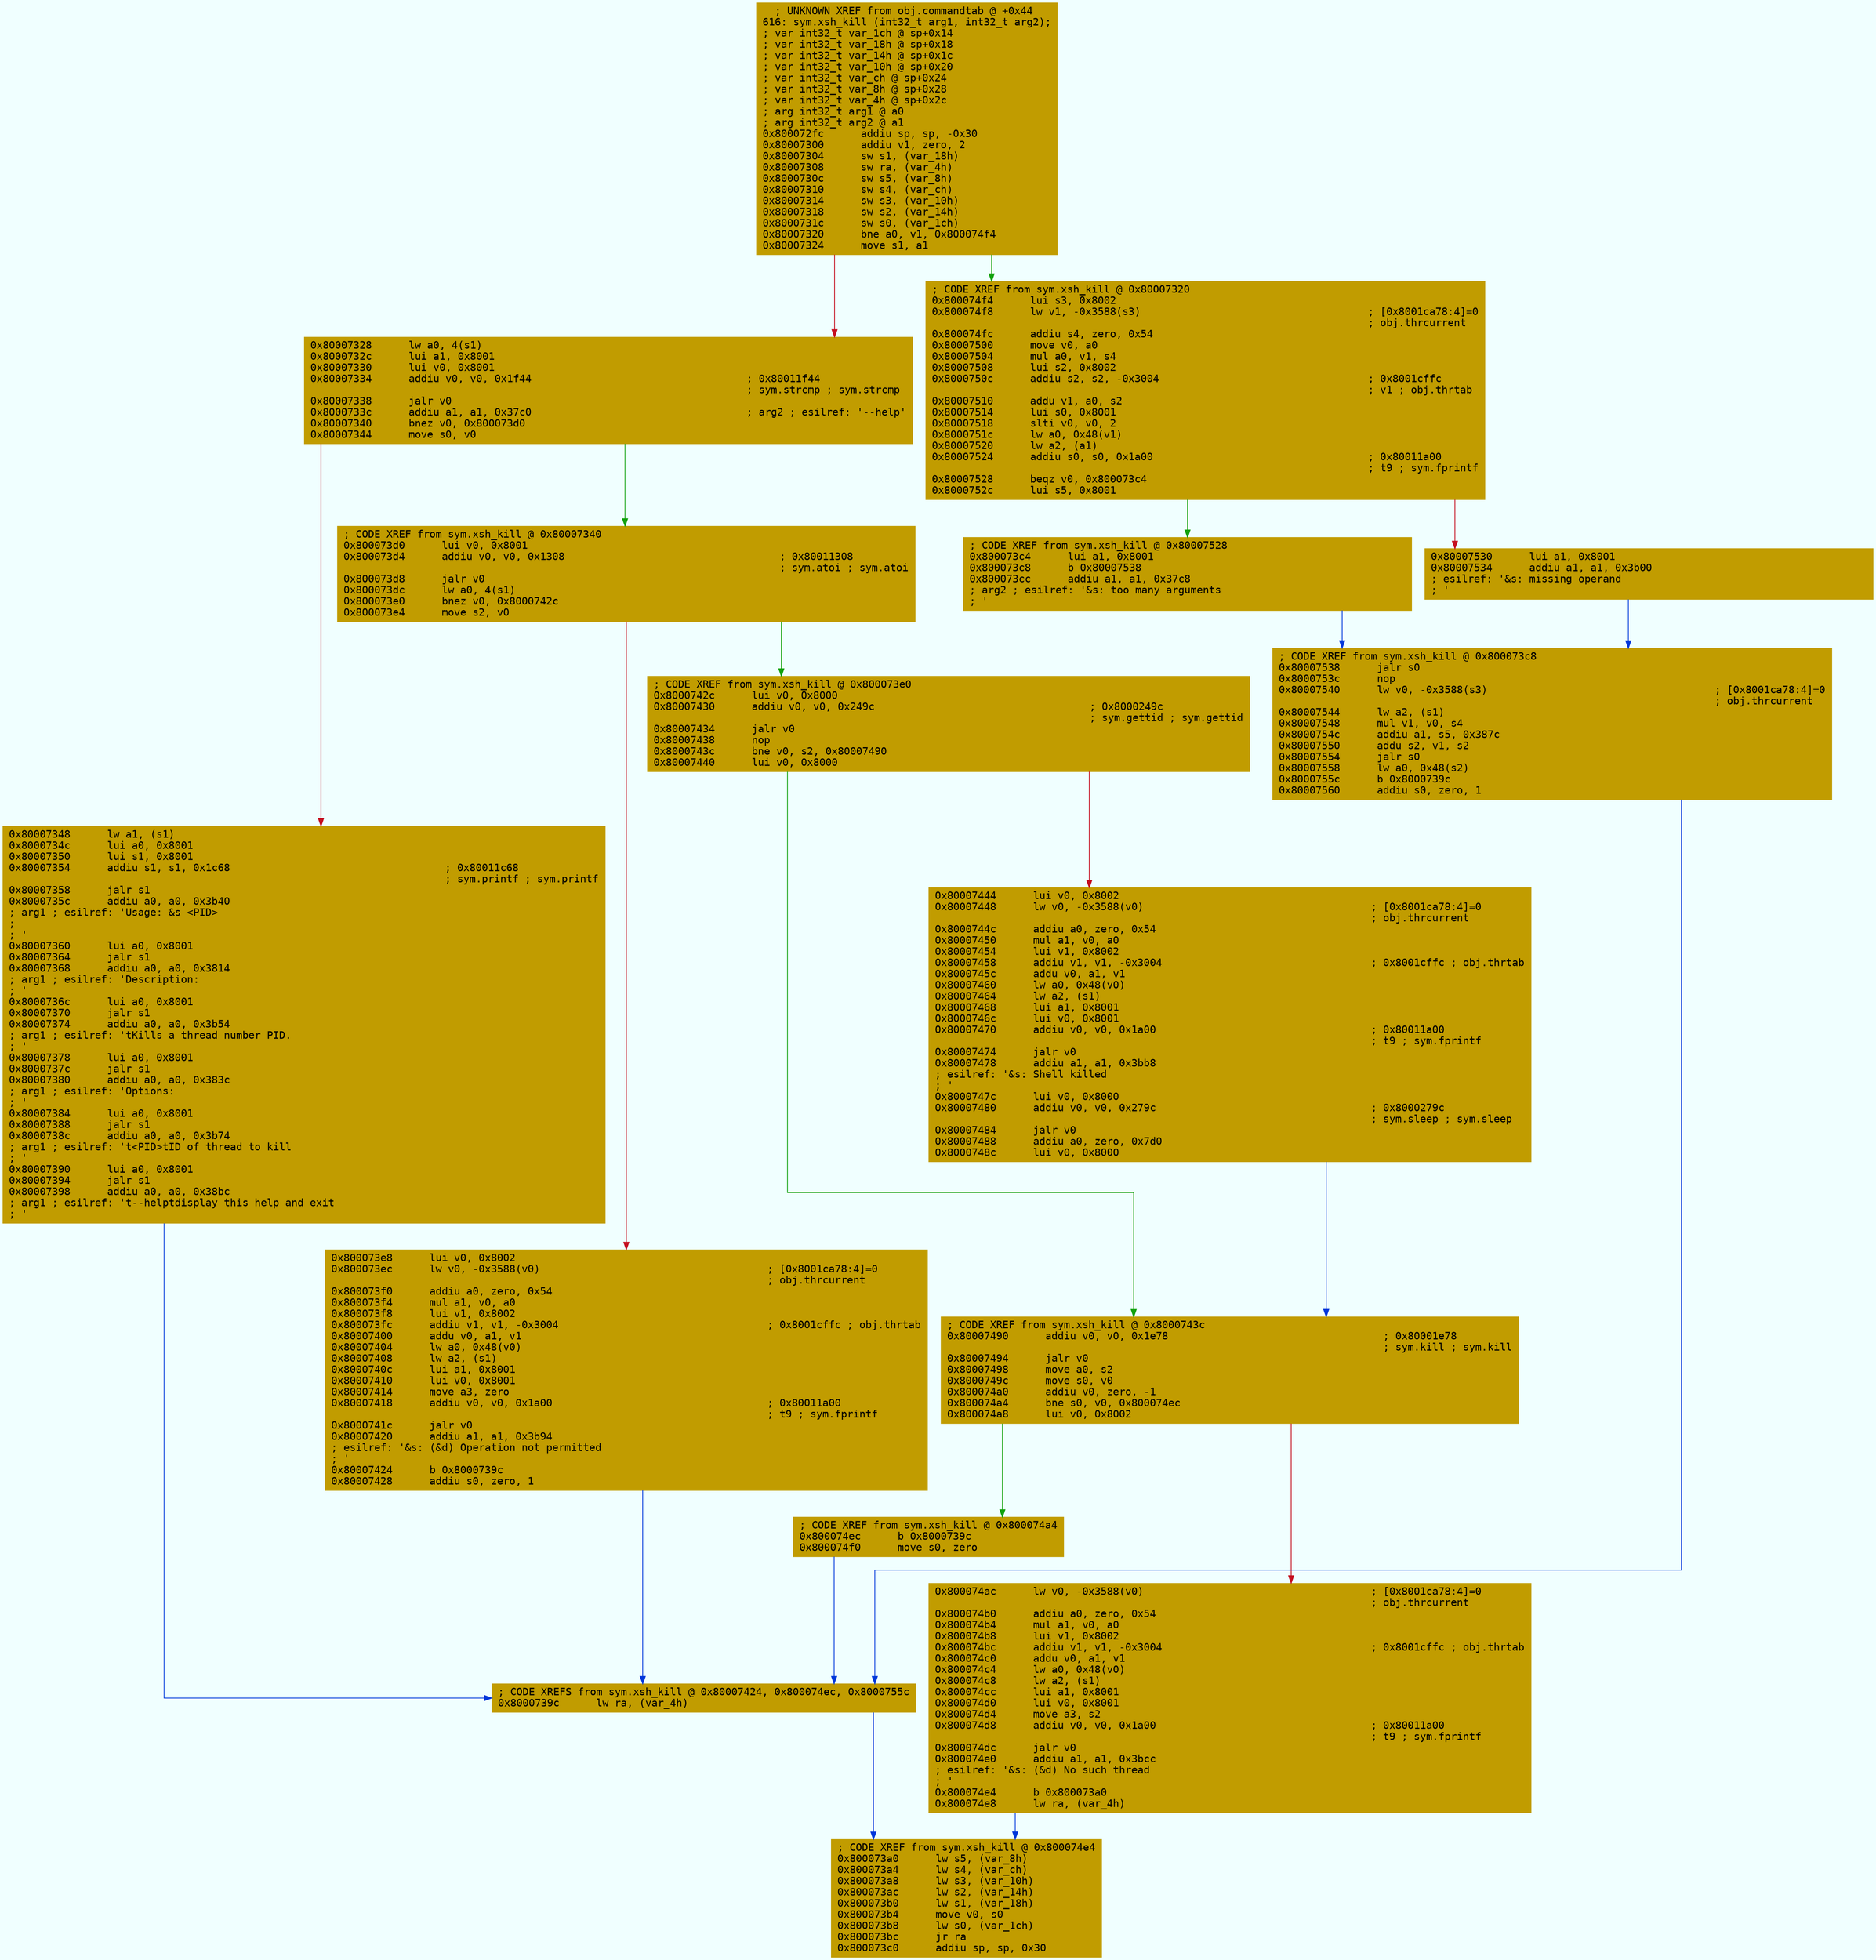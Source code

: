 digraph code {
	graph [bgcolor=azure fontsize=8 fontname="Courier" splines="ortho"];
	node [fillcolor=gray style=filled shape=box];
	edge [arrowhead="normal"];
	"0x800072fc" [URL="sym.xsh_kill/0x800072fc", fillcolor="#c19c00",color="#c19c00", fontname="Courier",label="  ; UNKNOWN XREF from obj.commandtab @ +0x44\l616: sym.xsh_kill (int32_t arg1, int32_t arg2);\l; var int32_t var_1ch @ sp+0x14\l; var int32_t var_18h @ sp+0x18\l; var int32_t var_14h @ sp+0x1c\l; var int32_t var_10h @ sp+0x20\l; var int32_t var_ch @ sp+0x24\l; var int32_t var_8h @ sp+0x28\l; var int32_t var_4h @ sp+0x2c\l; arg int32_t arg1 @ a0\l; arg int32_t arg2 @ a1\l0x800072fc      addiu sp, sp, -0x30\l0x80007300      addiu v1, zero, 2\l0x80007304      sw s1, (var_18h)\l0x80007308      sw ra, (var_4h)\l0x8000730c      sw s5, (var_8h)\l0x80007310      sw s4, (var_ch)\l0x80007314      sw s3, (var_10h)\l0x80007318      sw s2, (var_14h)\l0x8000731c      sw s0, (var_1ch)\l0x80007320      bne a0, v1, 0x800074f4\l0x80007324      move s1, a1\l"]
	"0x80007328" [URL="sym.xsh_kill/0x80007328", fillcolor="#c19c00",color="#c19c00", fontname="Courier",label="0x80007328      lw a0, 4(s1)\l0x8000732c      lui a1, 0x8001\l0x80007330      lui v0, 0x8001\l0x80007334      addiu v0, v0, 0x1f44                                   ; 0x80011f44\l                                                                       ; sym.strcmp ; sym.strcmp\l0x80007338      jalr v0\l0x8000733c      addiu a1, a1, 0x37c0                                   ; arg2 ; esilref: '--help'\l0x80007340      bnez v0, 0x800073d0\l0x80007344      move s0, v0\l"]
	"0x80007348" [URL="sym.xsh_kill/0x80007348", fillcolor="#c19c00",color="#c19c00", fontname="Courier",label="0x80007348      lw a1, (s1)\l0x8000734c      lui a0, 0x8001\l0x80007350      lui s1, 0x8001\l0x80007354      addiu s1, s1, 0x1c68                                   ; 0x80011c68\l                                                                       ; sym.printf ; sym.printf\l0x80007358      jalr s1\l0x8000735c      addiu a0, a0, 0x3b40                                   \l; arg1 ; esilref: 'Usage: &s <PID>\l; \l; '\l0x80007360      lui a0, 0x8001\l0x80007364      jalr s1\l0x80007368      addiu a0, a0, 0x3814                                   \l; arg1 ; esilref: 'Description:\l; '\l0x8000736c      lui a0, 0x8001\l0x80007370      jalr s1\l0x80007374      addiu a0, a0, 0x3b54                                   \l; arg1 ; esilref: '\tKills a thread number PID.\l; '\l0x80007378      lui a0, 0x8001\l0x8000737c      jalr s1\l0x80007380      addiu a0, a0, 0x383c                                   \l; arg1 ; esilref: 'Options:\l; '\l0x80007384      lui a0, 0x8001\l0x80007388      jalr s1\l0x8000738c      addiu a0, a0, 0x3b74                                   \l; arg1 ; esilref: '\t<PID>\tID of thread to kill\l; '\l0x80007390      lui a0, 0x8001\l0x80007394      jalr s1\l0x80007398      addiu a0, a0, 0x38bc                                   \l; arg1 ; esilref: '\t--help\tdisplay this help and exit\l; '\l"]
	"0x8000739c" [URL="sym.xsh_kill/0x8000739c", fillcolor="#c19c00",color="#c19c00", fontname="Courier",label="; CODE XREFS from sym.xsh_kill @ 0x80007424, 0x800074ec, 0x8000755c\l0x8000739c      lw ra, (var_4h)\l"]
	"0x800073a0" [URL="sym.xsh_kill/0x800073a0", fillcolor="#c19c00",color="#c19c00", fontname="Courier",label="; CODE XREF from sym.xsh_kill @ 0x800074e4\l0x800073a0      lw s5, (var_8h)\l0x800073a4      lw s4, (var_ch)\l0x800073a8      lw s3, (var_10h)\l0x800073ac      lw s2, (var_14h)\l0x800073b0      lw s1, (var_18h)\l0x800073b4      move v0, s0\l0x800073b8      lw s0, (var_1ch)\l0x800073bc      jr ra\l0x800073c0      addiu sp, sp, 0x30\l"]
	"0x800073c4" [URL="sym.xsh_kill/0x800073c4", fillcolor="#c19c00",color="#c19c00", fontname="Courier",label="; CODE XREF from sym.xsh_kill @ 0x80007528\l0x800073c4      lui a1, 0x8001\l0x800073c8      b 0x80007538\l0x800073cc      addiu a1, a1, 0x37c8                                   \l; arg2 ; esilref: '&s: too many arguments\l; '\l"]
	"0x800073d0" [URL="sym.xsh_kill/0x800073d0", fillcolor="#c19c00",color="#c19c00", fontname="Courier",label="; CODE XREF from sym.xsh_kill @ 0x80007340\l0x800073d0      lui v0, 0x8001\l0x800073d4      addiu v0, v0, 0x1308                                   ; 0x80011308\l                                                                       ; sym.atoi ; sym.atoi\l0x800073d8      jalr v0\l0x800073dc      lw a0, 4(s1)\l0x800073e0      bnez v0, 0x8000742c\l0x800073e4      move s2, v0\l"]
	"0x800073e8" [URL="sym.xsh_kill/0x800073e8", fillcolor="#c19c00",color="#c19c00", fontname="Courier",label="0x800073e8      lui v0, 0x8002\l0x800073ec      lw v0, -0x3588(v0)                                     ; [0x8001ca78:4]=0\l                                                                       ; obj.thrcurrent\l0x800073f0      addiu a0, zero, 0x54\l0x800073f4      mul a1, v0, a0\l0x800073f8      lui v1, 0x8002\l0x800073fc      addiu v1, v1, -0x3004                                  ; 0x8001cffc ; obj.thrtab\l0x80007400      addu v0, a1, v1\l0x80007404      lw a0, 0x48(v0)\l0x80007408      lw a2, (s1)\l0x8000740c      lui a1, 0x8001\l0x80007410      lui v0, 0x8001\l0x80007414      move a3, zero\l0x80007418      addiu v0, v0, 0x1a00                                   ; 0x80011a00\l                                                                       ; t9 ; sym.fprintf\l0x8000741c      jalr v0\l0x80007420      addiu a1, a1, 0x3b94                                   \l; esilref: '&s: (&d) Operation not permitted\l; '\l0x80007424      b 0x8000739c\l0x80007428      addiu s0, zero, 1\l"]
	"0x8000742c" [URL="sym.xsh_kill/0x8000742c", fillcolor="#c19c00",color="#c19c00", fontname="Courier",label="; CODE XREF from sym.xsh_kill @ 0x800073e0\l0x8000742c      lui v0, 0x8000\l0x80007430      addiu v0, v0, 0x249c                                   ; 0x8000249c\l                                                                       ; sym.gettid ; sym.gettid\l0x80007434      jalr v0\l0x80007438      nop\l0x8000743c      bne v0, s2, 0x80007490\l0x80007440      lui v0, 0x8000\l"]
	"0x80007444" [URL="sym.xsh_kill/0x80007444", fillcolor="#c19c00",color="#c19c00", fontname="Courier",label="0x80007444      lui v0, 0x8002\l0x80007448      lw v0, -0x3588(v0)                                     ; [0x8001ca78:4]=0\l                                                                       ; obj.thrcurrent\l0x8000744c      addiu a0, zero, 0x54\l0x80007450      mul a1, v0, a0\l0x80007454      lui v1, 0x8002\l0x80007458      addiu v1, v1, -0x3004                                  ; 0x8001cffc ; obj.thrtab\l0x8000745c      addu v0, a1, v1\l0x80007460      lw a0, 0x48(v0)\l0x80007464      lw a2, (s1)\l0x80007468      lui a1, 0x8001\l0x8000746c      lui v0, 0x8001\l0x80007470      addiu v0, v0, 0x1a00                                   ; 0x80011a00\l                                                                       ; t9 ; sym.fprintf\l0x80007474      jalr v0\l0x80007478      addiu a1, a1, 0x3bb8                                   \l; esilref: '&s: Shell killed\l; '\l0x8000747c      lui v0, 0x8000\l0x80007480      addiu v0, v0, 0x279c                                   ; 0x8000279c\l                                                                       ; sym.sleep ; sym.sleep\l0x80007484      jalr v0\l0x80007488      addiu a0, zero, 0x7d0\l0x8000748c      lui v0, 0x8000\l"]
	"0x80007490" [URL="sym.xsh_kill/0x80007490", fillcolor="#c19c00",color="#c19c00", fontname="Courier",label="; CODE XREF from sym.xsh_kill @ 0x8000743c\l0x80007490      addiu v0, v0, 0x1e78                                   ; 0x80001e78\l                                                                       ; sym.kill ; sym.kill\l0x80007494      jalr v0\l0x80007498      move a0, s2\l0x8000749c      move s0, v0\l0x800074a0      addiu v0, zero, -1\l0x800074a4      bne s0, v0, 0x800074ec\l0x800074a8      lui v0, 0x8002\l"]
	"0x800074ac" [URL="sym.xsh_kill/0x800074ac", fillcolor="#c19c00",color="#c19c00", fontname="Courier",label="0x800074ac      lw v0, -0x3588(v0)                                     ; [0x8001ca78:4]=0\l                                                                       ; obj.thrcurrent\l0x800074b0      addiu a0, zero, 0x54\l0x800074b4      mul a1, v0, a0\l0x800074b8      lui v1, 0x8002\l0x800074bc      addiu v1, v1, -0x3004                                  ; 0x8001cffc ; obj.thrtab\l0x800074c0      addu v0, a1, v1\l0x800074c4      lw a0, 0x48(v0)\l0x800074c8      lw a2, (s1)\l0x800074cc      lui a1, 0x8001\l0x800074d0      lui v0, 0x8001\l0x800074d4      move a3, s2\l0x800074d8      addiu v0, v0, 0x1a00                                   ; 0x80011a00\l                                                                       ; t9 ; sym.fprintf\l0x800074dc      jalr v0\l0x800074e0      addiu a1, a1, 0x3bcc                                   \l; esilref: '&s: (&d) No such thread\l; '\l0x800074e4      b 0x800073a0\l0x800074e8      lw ra, (var_4h)\l"]
	"0x800074ec" [URL="sym.xsh_kill/0x800074ec", fillcolor="#c19c00",color="#c19c00", fontname="Courier",label="; CODE XREF from sym.xsh_kill @ 0x800074a4\l0x800074ec      b 0x8000739c\l0x800074f0      move s0, zero\l"]
	"0x800074f4" [URL="sym.xsh_kill/0x800074f4", fillcolor="#c19c00",color="#c19c00", fontname="Courier",label="; CODE XREF from sym.xsh_kill @ 0x80007320\l0x800074f4      lui s3, 0x8002\l0x800074f8      lw v1, -0x3588(s3)                                     ; [0x8001ca78:4]=0\l                                                                       ; obj.thrcurrent\l0x800074fc      addiu s4, zero, 0x54\l0x80007500      move v0, a0\l0x80007504      mul a0, v1, s4\l0x80007508      lui s2, 0x8002\l0x8000750c      addiu s2, s2, -0x3004                                  ; 0x8001cffc\l                                                                       ; v1 ; obj.thrtab\l0x80007510      addu v1, a0, s2\l0x80007514      lui s0, 0x8001\l0x80007518      slti v0, v0, 2\l0x8000751c      lw a0, 0x48(v1)\l0x80007520      lw a2, (a1)\l0x80007524      addiu s0, s0, 0x1a00                                   ; 0x80011a00\l                                                                       ; t9 ; sym.fprintf\l0x80007528      beqz v0, 0x800073c4\l0x8000752c      lui s5, 0x8001\l"]
	"0x80007530" [URL="sym.xsh_kill/0x80007530", fillcolor="#c19c00",color="#c19c00", fontname="Courier",label="0x80007530      lui a1, 0x8001\l0x80007534      addiu a1, a1, 0x3b00                                   \l; esilref: '&s: missing operand\l; '\l"]
	"0x80007538" [URL="sym.xsh_kill/0x80007538", fillcolor="#c19c00",color="#c19c00", fontname="Courier",label="; CODE XREF from sym.xsh_kill @ 0x800073c8\l0x80007538      jalr s0\l0x8000753c      nop\l0x80007540      lw v0, -0x3588(s3)                                     ; [0x8001ca78:4]=0\l                                                                       ; obj.thrcurrent\l0x80007544      lw a2, (s1)\l0x80007548      mul v1, v0, s4\l0x8000754c      addiu a1, s5, 0x387c\l0x80007550      addu s2, v1, s2\l0x80007554      jalr s0\l0x80007558      lw a0, 0x48(s2)\l0x8000755c      b 0x8000739c\l0x80007560      addiu s0, zero, 1\l"]
        "0x800072fc" -> "0x800074f4" [color="#13a10e"];
        "0x800072fc" -> "0x80007328" [color="#c50f1f"];
        "0x80007328" -> "0x800073d0" [color="#13a10e"];
        "0x80007328" -> "0x80007348" [color="#c50f1f"];
        "0x80007348" -> "0x8000739c" [color="#0037da"];
        "0x8000739c" -> "0x800073a0" [color="#0037da"];
        "0x800073c4" -> "0x80007538" [color="#0037da"];
        "0x800073d0" -> "0x8000742c" [color="#13a10e"];
        "0x800073d0" -> "0x800073e8" [color="#c50f1f"];
        "0x800073e8" -> "0x8000739c" [color="#0037da"];
        "0x8000742c" -> "0x80007490" [color="#13a10e"];
        "0x8000742c" -> "0x80007444" [color="#c50f1f"];
        "0x80007444" -> "0x80007490" [color="#0037da"];
        "0x80007490" -> "0x800074ec" [color="#13a10e"];
        "0x80007490" -> "0x800074ac" [color="#c50f1f"];
        "0x800074ac" -> "0x800073a0" [color="#0037da"];
        "0x800074ec" -> "0x8000739c" [color="#0037da"];
        "0x800074f4" -> "0x800073c4" [color="#13a10e"];
        "0x800074f4" -> "0x80007530" [color="#c50f1f"];
        "0x80007530" -> "0x80007538" [color="#0037da"];
        "0x80007538" -> "0x8000739c" [color="#0037da"];
}
